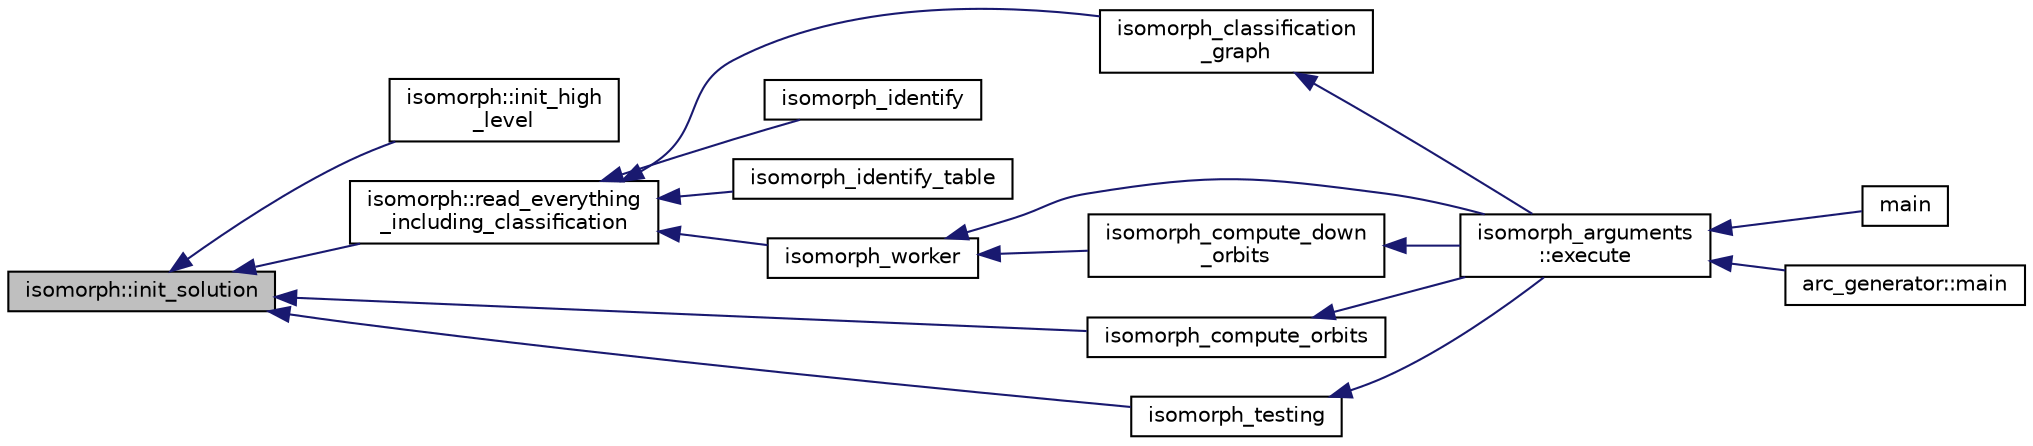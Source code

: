 digraph "isomorph::init_solution"
{
  edge [fontname="Helvetica",fontsize="10",labelfontname="Helvetica",labelfontsize="10"];
  node [fontname="Helvetica",fontsize="10",shape=record];
  rankdir="LR";
  Node6812 [label="isomorph::init_solution",height=0.2,width=0.4,color="black", fillcolor="grey75", style="filled", fontcolor="black"];
  Node6812 -> Node6813 [dir="back",color="midnightblue",fontsize="10",style="solid",fontname="Helvetica"];
  Node6813 [label="isomorph::init_high\l_level",height=0.2,width=0.4,color="black", fillcolor="white", style="filled",URL="$d3/d5f/classisomorph.html#a5cee5468cc8cc68eac1f6131faedfab2"];
  Node6812 -> Node6814 [dir="back",color="midnightblue",fontsize="10",style="solid",fontname="Helvetica"];
  Node6814 [label="isomorph::read_everything\l_including_classification",height=0.2,width=0.4,color="black", fillcolor="white", style="filled",URL="$d3/d5f/classisomorph.html#aa6a56e4522d3133a6ea65c9ac6de3924"];
  Node6814 -> Node6815 [dir="back",color="midnightblue",fontsize="10",style="solid",fontname="Helvetica"];
  Node6815 [label="isomorph_classification\l_graph",height=0.2,width=0.4,color="black", fillcolor="white", style="filled",URL="$d4/d7e/isomorph__global_8_c.html#a027e803e6cab7af4c400a71663bf4715"];
  Node6815 -> Node6816 [dir="back",color="midnightblue",fontsize="10",style="solid",fontname="Helvetica"];
  Node6816 [label="isomorph_arguments\l::execute",height=0.2,width=0.4,color="black", fillcolor="white", style="filled",URL="$d5/de4/classisomorph__arguments.html#aa85e472d14906abdd5672dc66027583e"];
  Node6816 -> Node6817 [dir="back",color="midnightblue",fontsize="10",style="solid",fontname="Helvetica"];
  Node6817 [label="main",height=0.2,width=0.4,color="black", fillcolor="white", style="filled",URL="$d1/d5e/blt__main_8_c.html#a217dbf8b442f20279ea00b898af96f52"];
  Node6816 -> Node6818 [dir="back",color="midnightblue",fontsize="10",style="solid",fontname="Helvetica"];
  Node6818 [label="arc_generator::main",height=0.2,width=0.4,color="black", fillcolor="white", style="filled",URL="$d4/d21/classarc__generator.html#ad80140b51b165dad1fe6ab232be7829a"];
  Node6814 -> Node6819 [dir="back",color="midnightblue",fontsize="10",style="solid",fontname="Helvetica"];
  Node6819 [label="isomorph_identify",height=0.2,width=0.4,color="black", fillcolor="white", style="filled",URL="$d4/d7e/isomorph__global_8_c.html#aa0fe57c73d5668eee10a6022ada7f6a3"];
  Node6814 -> Node6820 [dir="back",color="midnightblue",fontsize="10",style="solid",fontname="Helvetica"];
  Node6820 [label="isomorph_identify_table",height=0.2,width=0.4,color="black", fillcolor="white", style="filled",URL="$d4/d7e/isomorph__global_8_c.html#a9fd19ea945561cf2a6bb5c72dd4b1cb2"];
  Node6814 -> Node6821 [dir="back",color="midnightblue",fontsize="10",style="solid",fontname="Helvetica"];
  Node6821 [label="isomorph_worker",height=0.2,width=0.4,color="black", fillcolor="white", style="filled",URL="$d4/d7e/isomorph__global_8_c.html#ace3bb6ec719b02a35534309d4d3fe99a"];
  Node6821 -> Node6816 [dir="back",color="midnightblue",fontsize="10",style="solid",fontname="Helvetica"];
  Node6821 -> Node6822 [dir="back",color="midnightblue",fontsize="10",style="solid",fontname="Helvetica"];
  Node6822 [label="isomorph_compute_down\l_orbits",height=0.2,width=0.4,color="black", fillcolor="white", style="filled",URL="$d4/d7e/isomorph__global_8_c.html#a3613cea19158edd30958c4edecd97d53"];
  Node6822 -> Node6816 [dir="back",color="midnightblue",fontsize="10",style="solid",fontname="Helvetica"];
  Node6812 -> Node6823 [dir="back",color="midnightblue",fontsize="10",style="solid",fontname="Helvetica"];
  Node6823 [label="isomorph_compute_orbits",height=0.2,width=0.4,color="black", fillcolor="white", style="filled",URL="$d4/d7e/isomorph__global_8_c.html#a592f3efd31146c0802f59837055f904f"];
  Node6823 -> Node6816 [dir="back",color="midnightblue",fontsize="10",style="solid",fontname="Helvetica"];
  Node6812 -> Node6824 [dir="back",color="midnightblue",fontsize="10",style="solid",fontname="Helvetica"];
  Node6824 [label="isomorph_testing",height=0.2,width=0.4,color="black", fillcolor="white", style="filled",URL="$d4/d7e/isomorph__global_8_c.html#a5a73cbe9f89c4727f086482ee2d238f9"];
  Node6824 -> Node6816 [dir="back",color="midnightblue",fontsize="10",style="solid",fontname="Helvetica"];
}
